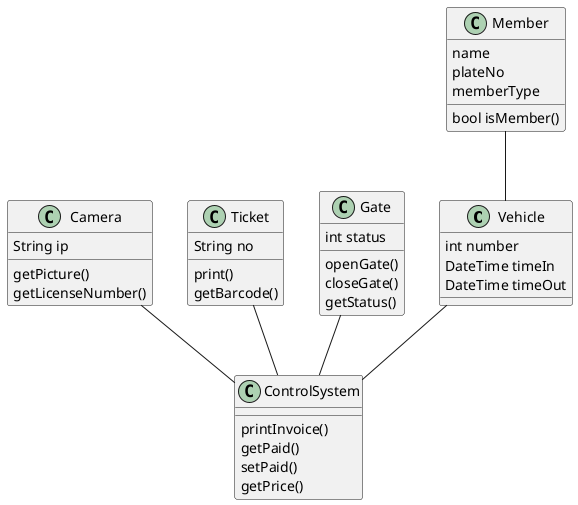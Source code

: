@startuml
Vehicle : int number
Vehicle : DateTime timeIn
Vehicle : DateTime timeOut

Camera : String ip
Camera : getPicture()
Camera : getLicenseNumber()

ControlSystem : printInvoice()
ControlSystem : getPaid()
ControlSystem : setPaid()
ControlSystem : getPrice()

Ticket : String no
Ticket : print()
Ticket : getBarcode()

Gate : int status
Gate : openGate()
Gate : closeGate()
Gate : getStatus()

Member : name
Member : plateNo
Member : memberType
Member : bool isMember()

Camera -- ControlSystem
Gate -- ControlSystem
Ticket -- ControlSystem
Vehicle -- ControlSystem
Member -- Vehicle
@enduml